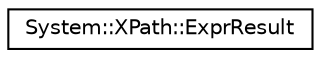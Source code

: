 digraph G
{
  edge [fontname="Helvetica",fontsize="10",labelfontname="Helvetica",labelfontsize="10"];
  node [fontname="Helvetica",fontsize="10",shape=record];
  rankdir="LR";
  Node1 [label="System::XPath::ExprResult",height=0.2,width=0.4,color="black", fillcolor="white", style="filled",URL="$class_system_1_1_x_path_1_1_expr_result.html"];
}
